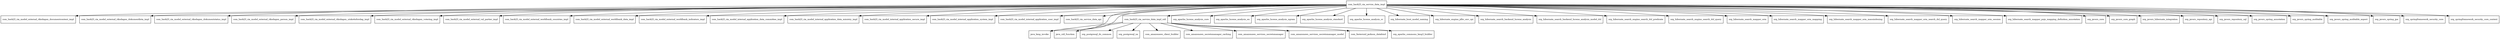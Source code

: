 digraph service_data_impl_2019_7_24_SNAPSHOT_package_dependencies {
  node [shape = box, fontsize=10.0];
  com_hack23_cia_service_data_impl -> com_hack23_cia_model_external_riksdagen_documentcontent_impl;
  com_hack23_cia_service_data_impl -> com_hack23_cia_model_external_riksdagen_dokumentlista_impl;
  com_hack23_cia_service_data_impl -> com_hack23_cia_model_external_riksdagen_dokumentstatus_impl;
  com_hack23_cia_service_data_impl -> com_hack23_cia_model_external_riksdagen_person_impl;
  com_hack23_cia_service_data_impl -> com_hack23_cia_model_external_riksdagen_utskottsforslag_impl;
  com_hack23_cia_service_data_impl -> com_hack23_cia_model_external_riksdagen_votering_impl;
  com_hack23_cia_service_data_impl -> com_hack23_cia_model_external_val_partier_impl;
  com_hack23_cia_service_data_impl -> com_hack23_cia_model_external_worldbank_countries_impl;
  com_hack23_cia_service_data_impl -> com_hack23_cia_model_external_worldbank_data_impl;
  com_hack23_cia_service_data_impl -> com_hack23_cia_model_external_worldbank_indicators_impl;
  com_hack23_cia_service_data_impl -> com_hack23_cia_model_internal_application_data_committee_impl;
  com_hack23_cia_service_data_impl -> com_hack23_cia_model_internal_application_data_ministry_impl;
  com_hack23_cia_service_data_impl -> com_hack23_cia_model_internal_application_secure_impl;
  com_hack23_cia_service_data_impl -> com_hack23_cia_model_internal_application_system_impl;
  com_hack23_cia_service_data_impl -> com_hack23_cia_model_internal_application_user_impl;
  com_hack23_cia_service_data_impl -> com_hack23_cia_service_data_api;
  com_hack23_cia_service_data_impl -> com_hack23_cia_service_data_impl_util;
  com_hack23_cia_service_data_impl -> java_lang_invoke;
  com_hack23_cia_service_data_impl -> java_util_function;
  com_hack23_cia_service_data_impl -> org_apache_lucene_analysis_core;
  com_hack23_cia_service_data_impl -> org_apache_lucene_analysis_en;
  com_hack23_cia_service_data_impl -> org_apache_lucene_analysis_ngram;
  com_hack23_cia_service_data_impl -> org_apache_lucene_analysis_standard;
  com_hack23_cia_service_data_impl -> org_apache_lucene_analysis_sv;
  com_hack23_cia_service_data_impl -> org_hibernate_boot_model_naming;
  com_hack23_cia_service_data_impl -> org_hibernate_engine_jdbc_env_spi;
  com_hack23_cia_service_data_impl -> org_hibernate_search_backend_lucene_analysis;
  com_hack23_cia_service_data_impl -> org_hibernate_search_backend_lucene_analysis_model_dsl;
  com_hack23_cia_service_data_impl -> org_hibernate_search_engine_search_dsl_predicate;
  com_hack23_cia_service_data_impl -> org_hibernate_search_engine_search_dsl_query;
  com_hack23_cia_service_data_impl -> org_hibernate_search_mapper_orm;
  com_hack23_cia_service_data_impl -> org_hibernate_search_mapper_orm_mapping;
  com_hack23_cia_service_data_impl -> org_hibernate_search_mapper_orm_massindexing;
  com_hack23_cia_service_data_impl -> org_hibernate_search_mapper_orm_search_dsl_query;
  com_hack23_cia_service_data_impl -> org_hibernate_search_mapper_orm_session;
  com_hack23_cia_service_data_impl -> org_hibernate_search_mapper_pojo_mapping_definition_annotation;
  com_hack23_cia_service_data_impl -> org_javers_core;
  com_hack23_cia_service_data_impl -> org_javers_core_graph;
  com_hack23_cia_service_data_impl -> org_javers_hibernate_integration;
  com_hack23_cia_service_data_impl -> org_javers_repository_api;
  com_hack23_cia_service_data_impl -> org_javers_repository_sql;
  com_hack23_cia_service_data_impl -> org_javers_spring_annotation;
  com_hack23_cia_service_data_impl -> org_javers_spring_auditable;
  com_hack23_cia_service_data_impl -> org_javers_spring_auditable_aspect;
  com_hack23_cia_service_data_impl -> org_javers_spring_jpa;
  com_hack23_cia_service_data_impl -> org_springframework_security_core;
  com_hack23_cia_service_data_impl -> org_springframework_security_core_context;
  com_hack23_cia_service_data_impl_util -> com_amazonaws_client_builder;
  com_hack23_cia_service_data_impl_util -> com_amazonaws_secretsmanager_caching;
  com_hack23_cia_service_data_impl_util -> com_amazonaws_services_secretsmanager;
  com_hack23_cia_service_data_impl_util -> com_amazonaws_services_secretsmanager_model;
  com_hack23_cia_service_data_impl_util -> com_fasterxml_jackson_databind;
  com_hack23_cia_service_data_impl_util -> java_lang_invoke;
  com_hack23_cia_service_data_impl_util -> java_util_function;
  com_hack23_cia_service_data_impl_util -> org_apache_commons_lang3_builder;
  com_hack23_cia_service_data_impl_util -> org_postgresql_ds_common;
  com_hack23_cia_service_data_impl_util -> org_postgresql_xa;
}
